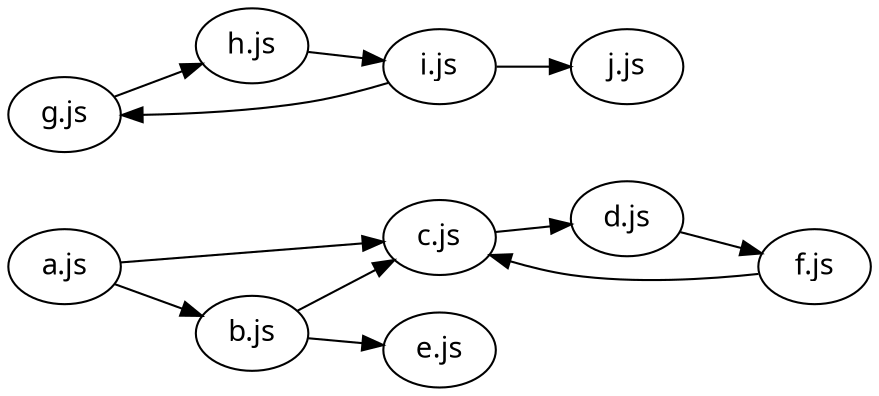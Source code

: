 digraph {
  rankdir = "LR";
  node [fontname = "Ubuntu"];

  "a.js" -> { "b.js" "c.js" };
  "b.js" -> "c.js" -> "d.js" -> "f.js";
  "b.js" -> "e.js";
  "f.js" -> "c.js";

  "g.js" -> "h.js" -> "i.js" -> "g.js";
  "i.js" -> "j.js";
}
